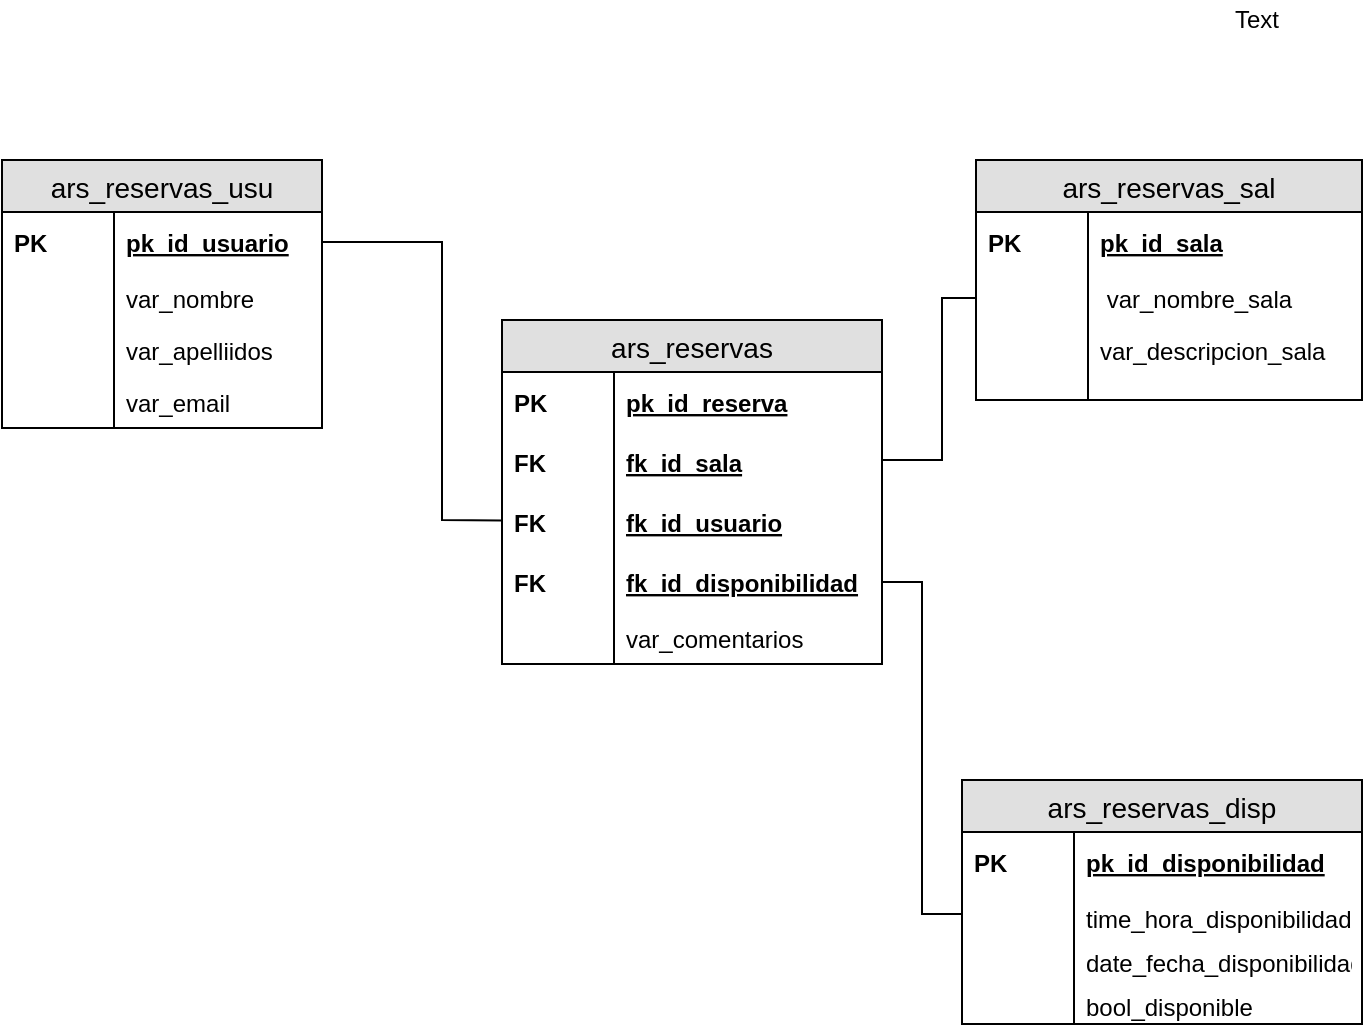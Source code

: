 <mxfile version="12.7.8" type="device"><diagram id="C5RBs43oDa-KdzZeNtuy" name="Page-1"><mxGraphModel dx="1102" dy="582" grid="1" gridSize="10" guides="1" tooltips="1" connect="1" arrows="1" fold="1" page="1" pageScale="1" pageWidth="827" pageHeight="1169" math="0" shadow="0"><root><mxCell id="WIyWlLk6GJQsqaUBKTNV-0"/><mxCell id="WIyWlLk6GJQsqaUBKTNV-1" parent="WIyWlLk6GJQsqaUBKTNV-0"/><mxCell id="-u8FaUOL39WwhmXPZy3c-13" value="Text" style="text;html=1;align=center;verticalAlign=middle;resizable=0;points=[];autosize=1;" parent="WIyWlLk6GJQsqaUBKTNV-1" vertex="1"><mxGeometry x="747" y="40" width="40" height="20" as="geometry"/></mxCell><mxCell id="-u8FaUOL39WwhmXPZy3c-35" value="ars_reservas_usu" style="swimlane;fontStyle=0;childLayout=stackLayout;horizontal=1;startSize=26;fillColor=#e0e0e0;horizontalStack=0;resizeParent=1;resizeParentMax=0;resizeLast=0;collapsible=1;marginBottom=0;swimlaneFillColor=#ffffff;align=center;fontSize=14;" parent="WIyWlLk6GJQsqaUBKTNV-1" vertex="1"><mxGeometry x="140" y="120" width="160" height="134" as="geometry"/></mxCell><mxCell id="-u8FaUOL39WwhmXPZy3c-36" value="pk_id_usuario" style="shape=partialRectangle;top=0;left=0;right=0;bottom=0;align=left;verticalAlign=middle;fillColor=none;spacingLeft=60;spacingRight=4;overflow=hidden;rotatable=0;points=[[0,0.5],[1,0.5]];portConstraint=eastwest;dropTarget=0;fontStyle=5;fontSize=12;" parent="-u8FaUOL39WwhmXPZy3c-35" vertex="1"><mxGeometry y="26" width="160" height="30" as="geometry"/></mxCell><mxCell id="-u8FaUOL39WwhmXPZy3c-37" value="PK" style="shape=partialRectangle;fontStyle=1;top=0;left=0;bottom=0;fillColor=none;align=left;verticalAlign=middle;spacingLeft=4;spacingRight=4;overflow=hidden;rotatable=0;points=[];portConstraint=eastwest;part=1;fontSize=12;" parent="-u8FaUOL39WwhmXPZy3c-36" vertex="1" connectable="0"><mxGeometry width="56" height="30" as="geometry"/></mxCell><mxCell id="-u8FaUOL39WwhmXPZy3c-40" value="var_nombre&#10;" style="shape=partialRectangle;top=0;left=0;right=0;bottom=0;align=left;verticalAlign=top;fillColor=none;spacingLeft=60;spacingRight=4;overflow=hidden;rotatable=0;points=[[0,0.5],[1,0.5]];portConstraint=eastwest;dropTarget=0;fontSize=12;" parent="-u8FaUOL39WwhmXPZy3c-35" vertex="1"><mxGeometry y="56" width="160" height="26" as="geometry"/></mxCell><mxCell id="-u8FaUOL39WwhmXPZy3c-41" value="" style="shape=partialRectangle;top=0;left=0;bottom=0;fillColor=none;align=left;verticalAlign=top;spacingLeft=4;spacingRight=4;overflow=hidden;rotatable=0;points=[];portConstraint=eastwest;part=1;fontSize=12;" parent="-u8FaUOL39WwhmXPZy3c-40" vertex="1" connectable="0"><mxGeometry width="56" height="26" as="geometry"/></mxCell><mxCell id="-u8FaUOL39WwhmXPZy3c-43" value="var_apelliidos" style="shape=partialRectangle;top=0;left=0;right=0;bottom=0;align=left;verticalAlign=top;fillColor=none;spacingLeft=60;spacingRight=4;overflow=hidden;rotatable=0;points=[[0,0.5],[1,0.5]];portConstraint=eastwest;dropTarget=0;fontSize=12;" parent="-u8FaUOL39WwhmXPZy3c-35" vertex="1"><mxGeometry y="82" width="160" height="26" as="geometry"/></mxCell><mxCell id="-u8FaUOL39WwhmXPZy3c-44" value="" style="shape=partialRectangle;fontStyle=1;top=0;left=0;bottom=0;fillColor=none;align=left;verticalAlign=top;spacingLeft=4;spacingRight=4;overflow=hidden;rotatable=0;points=[];portConstraint=eastwest;part=1;fontSize=12;" parent="-u8FaUOL39WwhmXPZy3c-43" vertex="1" connectable="0"><mxGeometry width="56" height="26" as="geometry"/></mxCell><mxCell id="-u8FaUOL39WwhmXPZy3c-45" value="var_email" style="shape=partialRectangle;top=0;left=0;right=0;bottom=0;align=left;verticalAlign=top;fillColor=none;spacingLeft=60;spacingRight=4;overflow=hidden;rotatable=0;points=[[0,0.5],[1,0.5]];portConstraint=eastwest;dropTarget=0;fontSize=12;" parent="-u8FaUOL39WwhmXPZy3c-35" vertex="1"><mxGeometry y="108" width="160" height="26" as="geometry"/></mxCell><mxCell id="-u8FaUOL39WwhmXPZy3c-46" value="" style="shape=partialRectangle;fontStyle=1;top=0;left=0;bottom=0;fillColor=none;align=left;verticalAlign=top;spacingLeft=4;spacingRight=4;overflow=hidden;rotatable=0;points=[];portConstraint=eastwest;part=1;fontSize=12;" parent="-u8FaUOL39WwhmXPZy3c-45" vertex="1" connectable="0"><mxGeometry width="56" height="26" as="geometry"/></mxCell><mxCell id="-u8FaUOL39WwhmXPZy3c-50" value="ars_reservas_sal" style="swimlane;fontStyle=0;childLayout=stackLayout;horizontal=1;startSize=26;fillColor=#e0e0e0;horizontalStack=0;resizeParent=1;resizeParentMax=0;resizeLast=0;collapsible=1;marginBottom=0;swimlaneFillColor=#ffffff;align=center;fontSize=14;" parent="WIyWlLk6GJQsqaUBKTNV-1" vertex="1"><mxGeometry x="627" y="120" width="193" height="120" as="geometry"/></mxCell><mxCell id="-u8FaUOL39WwhmXPZy3c-51" value="pk_id_sala" style="shape=partialRectangle;top=0;left=0;right=0;bottom=0;align=left;verticalAlign=middle;fillColor=none;spacingLeft=60;spacingRight=4;overflow=hidden;rotatable=0;points=[[0,0.5],[1,0.5]];portConstraint=eastwest;dropTarget=0;fontStyle=5;fontSize=12;" parent="-u8FaUOL39WwhmXPZy3c-50" vertex="1"><mxGeometry y="26" width="193" height="30" as="geometry"/></mxCell><mxCell id="-u8FaUOL39WwhmXPZy3c-52" value="PK" style="shape=partialRectangle;fontStyle=1;top=0;left=0;bottom=0;fillColor=none;align=left;verticalAlign=middle;spacingLeft=4;spacingRight=4;overflow=hidden;rotatable=0;points=[];portConstraint=eastwest;part=1;fontSize=12;" parent="-u8FaUOL39WwhmXPZy3c-51" vertex="1" connectable="0"><mxGeometry width="56" height="30" as="geometry"/></mxCell><mxCell id="-u8FaUOL39WwhmXPZy3c-55" value=" var_nombre_sala" style="shape=partialRectangle;top=0;left=0;right=0;bottom=0;align=left;verticalAlign=top;fillColor=none;spacingLeft=60;spacingRight=4;overflow=hidden;rotatable=0;points=[[0,0.5],[1,0.5]];portConstraint=eastwest;dropTarget=0;fontSize=12;" parent="-u8FaUOL39WwhmXPZy3c-50" vertex="1"><mxGeometry y="56" width="193" height="26" as="geometry"/></mxCell><mxCell id="-u8FaUOL39WwhmXPZy3c-56" value="" style="shape=partialRectangle;top=0;left=0;bottom=0;fillColor=none;align=left;verticalAlign=top;spacingLeft=4;spacingRight=4;overflow=hidden;rotatable=0;points=[];portConstraint=eastwest;part=1;fontSize=12;" parent="-u8FaUOL39WwhmXPZy3c-55" vertex="1" connectable="0"><mxGeometry width="56" height="26" as="geometry"/></mxCell><mxCell id="-u8FaUOL39WwhmXPZy3c-58" value="var_descripcion_sala" style="shape=partialRectangle;top=0;left=0;right=0;bottom=0;align=left;verticalAlign=top;fillColor=none;spacingLeft=60;spacingRight=4;overflow=hidden;rotatable=0;points=[[0,0.5],[1,0.5]];portConstraint=eastwest;dropTarget=0;fontSize=12;" parent="-u8FaUOL39WwhmXPZy3c-50" vertex="1"><mxGeometry y="82" width="193" height="38" as="geometry"/></mxCell><mxCell id="-u8FaUOL39WwhmXPZy3c-59" value="" style="shape=partialRectangle;fontStyle=1;top=0;left=0;bottom=0;fillColor=none;align=left;verticalAlign=top;spacingLeft=4;spacingRight=4;overflow=hidden;rotatable=0;points=[];portConstraint=eastwest;part=1;fontSize=12;" parent="-u8FaUOL39WwhmXPZy3c-58" vertex="1" connectable="0"><mxGeometry width="56" height="38" as="geometry"/></mxCell><mxCell id="-u8FaUOL39WwhmXPZy3c-60" value="ars_reservas" style="swimlane;fontStyle=0;childLayout=stackLayout;horizontal=1;startSize=26;fillColor=#e0e0e0;horizontalStack=0;resizeParent=1;resizeParentMax=0;resizeLast=0;collapsible=1;marginBottom=0;swimlaneFillColor=#ffffff;align=center;fontSize=14;rounded=0;" parent="WIyWlLk6GJQsqaUBKTNV-1" vertex="1"><mxGeometry x="390" y="200" width="190" height="172" as="geometry"/></mxCell><mxCell id="-u8FaUOL39WwhmXPZy3c-61" value="pk_id_reserva" style="shape=partialRectangle;top=0;left=0;right=0;bottom=0;align=left;verticalAlign=middle;fillColor=none;spacingLeft=60;spacingRight=4;overflow=hidden;rotatable=0;points=[[0,0.5],[1,0.5]];portConstraint=eastwest;dropTarget=0;fontStyle=5;fontSize=12;" parent="-u8FaUOL39WwhmXPZy3c-60" vertex="1"><mxGeometry y="26" width="190" height="30" as="geometry"/></mxCell><mxCell id="-u8FaUOL39WwhmXPZy3c-62" value="PK" style="shape=partialRectangle;fontStyle=1;top=0;left=0;bottom=0;fillColor=none;align=left;verticalAlign=middle;spacingLeft=4;spacingRight=4;overflow=hidden;rotatable=0;points=[];portConstraint=eastwest;part=1;fontSize=12;" parent="-u8FaUOL39WwhmXPZy3c-61" vertex="1" connectable="0"><mxGeometry width="56" height="30" as="geometry"/></mxCell><mxCell id="-u8FaUOL39WwhmXPZy3c-63" value="fk_id_sala" style="shape=partialRectangle;top=0;left=0;right=0;bottom=1;align=left;verticalAlign=middle;fillColor=none;spacingLeft=60;spacingRight=4;overflow=hidden;rotatable=0;points=[[0,0.5],[1,0.5]];portConstraint=eastwest;dropTarget=0;fontStyle=5;fontSize=12;strokeColor=none;" parent="-u8FaUOL39WwhmXPZy3c-60" vertex="1"><mxGeometry y="56" width="190" height="30" as="geometry"/></mxCell><mxCell id="-u8FaUOL39WwhmXPZy3c-64" value="FK" style="shape=partialRectangle;fontStyle=1;top=0;left=0;bottom=0;fillColor=none;align=left;verticalAlign=middle;spacingLeft=4;spacingRight=4;overflow=hidden;rotatable=0;points=[];portConstraint=eastwest;part=1;fontSize=12;" parent="-u8FaUOL39WwhmXPZy3c-63" vertex="1" connectable="0"><mxGeometry width="56" height="30" as="geometry"/></mxCell><mxCell id="-u8FaUOL39WwhmXPZy3c-91" value="fk_id_usuario" style="shape=partialRectangle;top=0;left=0;right=0;bottom=1;align=left;verticalAlign=middle;fillColor=none;spacingLeft=60;spacingRight=4;overflow=hidden;rotatable=0;points=[[0,0.5],[1,0.5]];portConstraint=eastwest;dropTarget=0;fontStyle=5;fontSize=12;strokeColor=none;" parent="-u8FaUOL39WwhmXPZy3c-60" vertex="1"><mxGeometry y="86" width="190" height="30" as="geometry"/></mxCell><mxCell id="-u8FaUOL39WwhmXPZy3c-92" value="FK" style="shape=partialRectangle;fontStyle=1;top=0;left=0;bottom=0;fillColor=none;align=left;verticalAlign=middle;spacingLeft=4;spacingRight=4;overflow=hidden;rotatable=0;points=[];portConstraint=eastwest;part=1;fontSize=12;" parent="-u8FaUOL39WwhmXPZy3c-91" vertex="1" connectable="0"><mxGeometry width="56" height="30" as="geometry"/></mxCell><mxCell id="-u8FaUOL39WwhmXPZy3c-93" value="fk_id_disponibilidad" style="shape=partialRectangle;top=0;left=0;right=0;bottom=1;align=left;verticalAlign=middle;fillColor=none;spacingLeft=60;spacingRight=4;overflow=hidden;rotatable=0;points=[[0,0.5],[1,0.5]];portConstraint=eastwest;dropTarget=0;fontStyle=5;fontSize=12;strokeColor=none;" parent="-u8FaUOL39WwhmXPZy3c-60" vertex="1"><mxGeometry y="116" width="190" height="30" as="geometry"/></mxCell><mxCell id="-u8FaUOL39WwhmXPZy3c-94" value="FK" style="shape=partialRectangle;fontStyle=1;top=0;left=0;bottom=0;fillColor=none;align=left;verticalAlign=middle;spacingLeft=4;spacingRight=4;overflow=hidden;rotatable=0;points=[];portConstraint=eastwest;part=1;fontSize=12;" parent="-u8FaUOL39WwhmXPZy3c-93" vertex="1" connectable="0"><mxGeometry width="56" height="30" as="geometry"/></mxCell><mxCell id="-u8FaUOL39WwhmXPZy3c-117" value="var_comentarios" style="shape=partialRectangle;top=0;left=0;right=0;bottom=0;align=left;verticalAlign=top;fillColor=none;spacingLeft=60;spacingRight=4;overflow=hidden;rotatable=0;points=[[0,0.5],[1,0.5]];portConstraint=eastwest;dropTarget=0;fontSize=12;rounded=0;strokeColor=#000000;" parent="-u8FaUOL39WwhmXPZy3c-60" vertex="1"><mxGeometry y="146" width="190" height="26" as="geometry"/></mxCell><mxCell id="-u8FaUOL39WwhmXPZy3c-118" value="" style="shape=partialRectangle;fontStyle=1;top=0;left=0;bottom=0;fillColor=none;align=left;verticalAlign=top;spacingLeft=4;spacingRight=4;overflow=hidden;rotatable=0;points=[];portConstraint=eastwest;part=1;fontSize=12;" parent="-u8FaUOL39WwhmXPZy3c-117" vertex="1" connectable="0"><mxGeometry width="56" height="26" as="geometry"/></mxCell><mxCell id="-u8FaUOL39WwhmXPZy3c-99" value="" style="endArrow=none;html=1;rounded=0;exitX=1;exitY=0.5;exitDx=0;exitDy=0;" parent="WIyWlLk6GJQsqaUBKTNV-1" source="-u8FaUOL39WwhmXPZy3c-36" target="-u8FaUOL39WwhmXPZy3c-91" edge="1"><mxGeometry relative="1" as="geometry"><mxPoint x="300" y="160" as="sourcePoint"/><mxPoint x="390" y="308" as="targetPoint"/><Array as="points"><mxPoint x="360" y="161"/><mxPoint x="360" y="300"/></Array></mxGeometry></mxCell><mxCell id="-u8FaUOL39WwhmXPZy3c-119" value="" style="endArrow=none;html=1;rounded=0;entryX=0;entryY=0.5;entryDx=0;entryDy=0;" parent="WIyWlLk6GJQsqaUBKTNV-1" target="-u8FaUOL39WwhmXPZy3c-55" edge="1"><mxGeometry relative="1" as="geometry"><mxPoint x="580" y="270" as="sourcePoint"/><mxPoint x="730" y="270" as="targetPoint"/><Array as="points"><mxPoint x="610" y="270"/><mxPoint x="610" y="189"/></Array></mxGeometry></mxCell><mxCell id="-u8FaUOL39WwhmXPZy3c-120" value="ars_reservas_disp" style="swimlane;fontStyle=0;childLayout=stackLayout;horizontal=1;startSize=26;fillColor=#e0e0e0;horizontalStack=0;resizeParent=1;resizeParentMax=0;resizeLast=0;collapsible=1;marginBottom=0;swimlaneFillColor=#ffffff;align=center;fontSize=14;" parent="WIyWlLk6GJQsqaUBKTNV-1" vertex="1"><mxGeometry x="620" y="430" width="200" height="122" as="geometry"/></mxCell><mxCell id="-u8FaUOL39WwhmXPZy3c-121" value="pk_id_disponibilidad" style="shape=partialRectangle;top=0;left=0;right=0;bottom=0;align=left;verticalAlign=middle;fillColor=none;spacingLeft=60;spacingRight=4;overflow=hidden;rotatable=0;points=[[0,0.5],[1,0.5]];portConstraint=eastwest;dropTarget=0;fontStyle=5;fontSize=12;" parent="-u8FaUOL39WwhmXPZy3c-120" vertex="1"><mxGeometry y="26" width="200" height="30" as="geometry"/></mxCell><mxCell id="-u8FaUOL39WwhmXPZy3c-122" value="PK" style="shape=partialRectangle;fontStyle=1;top=0;left=0;bottom=0;fillColor=none;align=left;verticalAlign=middle;spacingLeft=4;spacingRight=4;overflow=hidden;rotatable=0;points=[];portConstraint=eastwest;part=1;fontSize=12;" parent="-u8FaUOL39WwhmXPZy3c-121" vertex="1" connectable="0"><mxGeometry width="56" height="30" as="geometry"/></mxCell><mxCell id="-u8FaUOL39WwhmXPZy3c-125" value="time_hora_disponibilidad" style="shape=partialRectangle;top=0;left=0;right=0;bottom=0;align=left;verticalAlign=top;fillColor=none;spacingLeft=60;spacingRight=4;overflow=hidden;rotatable=0;points=[[0,0.5],[1,0.5]];portConstraint=eastwest;dropTarget=0;fontSize=12;" parent="-u8FaUOL39WwhmXPZy3c-120" vertex="1"><mxGeometry y="56" width="200" height="22" as="geometry"/></mxCell><mxCell id="-u8FaUOL39WwhmXPZy3c-126" value="" style="shape=partialRectangle;top=0;left=0;bottom=0;fillColor=none;align=left;verticalAlign=top;spacingLeft=4;spacingRight=4;overflow=hidden;rotatable=0;points=[];portConstraint=eastwest;part=1;fontSize=12;" parent="-u8FaUOL39WwhmXPZy3c-125" vertex="1" connectable="0"><mxGeometry width="56" height="22" as="geometry"/></mxCell><mxCell id="dPTiAwIJnM3Vhz76danQ-0" value="date_fecha_disponibilidad&#10;" style="shape=partialRectangle;top=0;left=0;right=0;bottom=0;align=left;verticalAlign=top;fillColor=none;spacingLeft=60;spacingRight=4;overflow=hidden;rotatable=0;points=[[0,0.5],[1,0.5]];portConstraint=eastwest;dropTarget=0;fontSize=12;" parent="-u8FaUOL39WwhmXPZy3c-120" vertex="1"><mxGeometry y="78" width="200" height="22" as="geometry"/></mxCell><mxCell id="dPTiAwIJnM3Vhz76danQ-1" value="" style="shape=partialRectangle;top=0;left=0;bottom=0;fillColor=none;align=left;verticalAlign=top;spacingLeft=4;spacingRight=4;overflow=hidden;rotatable=0;points=[];portConstraint=eastwest;part=1;fontSize=12;" parent="dPTiAwIJnM3Vhz76danQ-0" vertex="1" connectable="0"><mxGeometry width="56" height="22" as="geometry"/></mxCell><mxCell id="dPTiAwIJnM3Vhz76danQ-2" value="bool_disponible" style="shape=partialRectangle;top=0;left=0;right=0;bottom=0;align=left;verticalAlign=top;fillColor=none;spacingLeft=60;spacingRight=4;overflow=hidden;rotatable=0;points=[[0,0.5],[1,0.5]];portConstraint=eastwest;dropTarget=0;fontSize=12;" parent="-u8FaUOL39WwhmXPZy3c-120" vertex="1"><mxGeometry y="100" width="200" height="22" as="geometry"/></mxCell><mxCell id="dPTiAwIJnM3Vhz76danQ-3" value="" style="shape=partialRectangle;top=0;left=0;bottom=0;fillColor=none;align=left;verticalAlign=top;spacingLeft=4;spacingRight=4;overflow=hidden;rotatable=0;points=[];portConstraint=eastwest;part=1;fontSize=12;" parent="dPTiAwIJnM3Vhz76danQ-2" vertex="1" connectable="0"><mxGeometry width="56" height="22" as="geometry"/></mxCell><mxCell id="-u8FaUOL39WwhmXPZy3c-127" value="" style="endArrow=none;html=1;rounded=0;fontSize=14;entryX=0;entryY=0.5;entryDx=0;entryDy=0;exitX=1;exitY=0.5;exitDx=0;exitDy=0;" parent="WIyWlLk6GJQsqaUBKTNV-1" source="-u8FaUOL39WwhmXPZy3c-93" target="-u8FaUOL39WwhmXPZy3c-125" edge="1"><mxGeometry relative="1" as="geometry"><mxPoint x="580" y="360" as="sourcePoint"/><mxPoint x="640" y="460" as="targetPoint"/><Array as="points"><mxPoint x="600" y="331"/><mxPoint x="600" y="497"/></Array></mxGeometry></mxCell></root></mxGraphModel></diagram></mxfile>